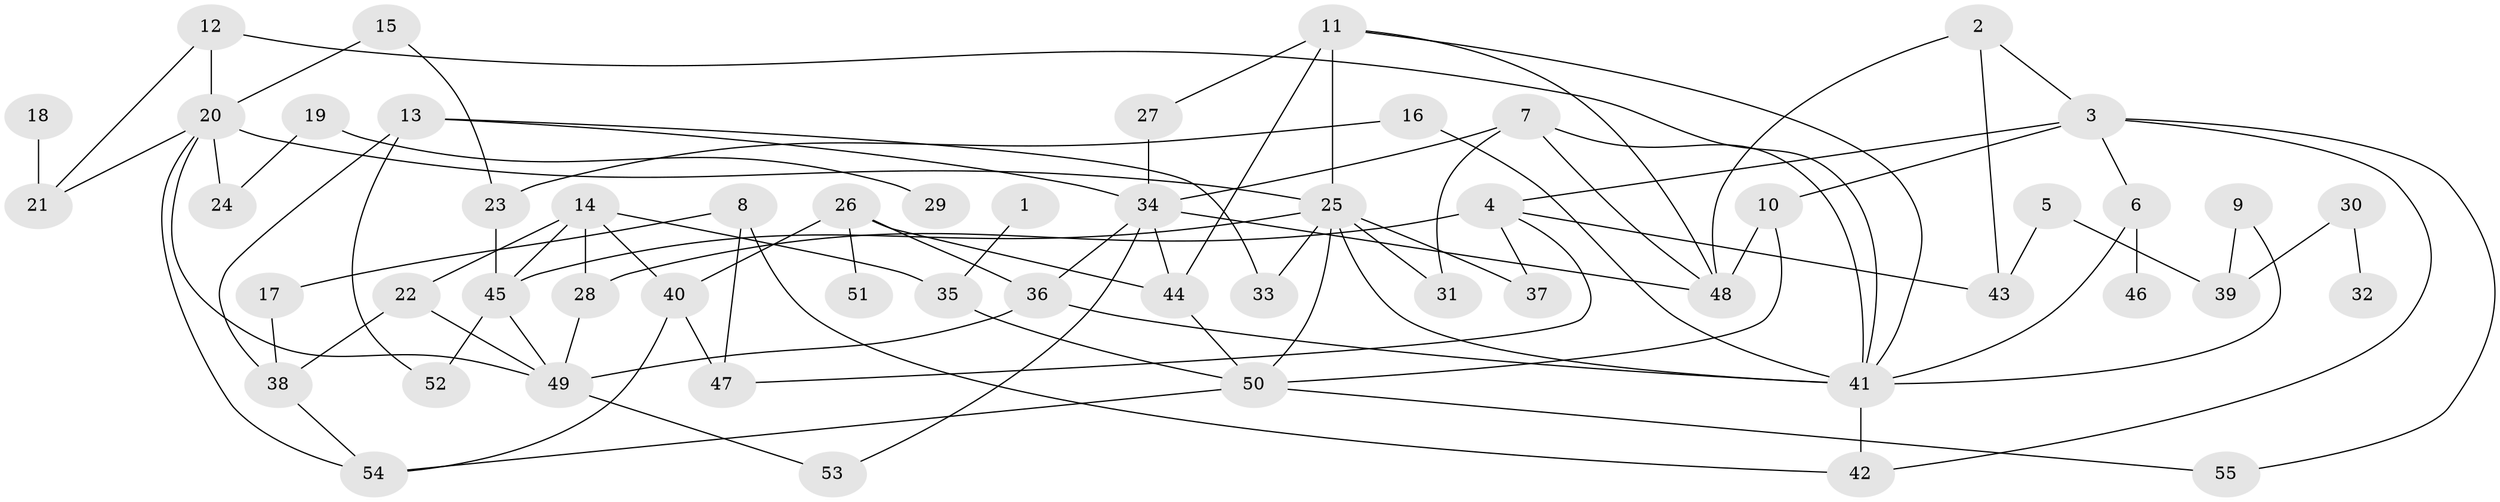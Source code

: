 // coarse degree distribution, {6: 0.17857142857142858, 1: 0.14285714285714285, 3: 0.17857142857142858, 2: 0.14285714285714285, 5: 0.17857142857142858, 12: 0.03571428571428571, 4: 0.10714285714285714, 8: 0.03571428571428571}
// Generated by graph-tools (version 1.1) at 2025/35/03/04/25 23:35:55]
// undirected, 55 vertices, 92 edges
graph export_dot {
  node [color=gray90,style=filled];
  1;
  2;
  3;
  4;
  5;
  6;
  7;
  8;
  9;
  10;
  11;
  12;
  13;
  14;
  15;
  16;
  17;
  18;
  19;
  20;
  21;
  22;
  23;
  24;
  25;
  26;
  27;
  28;
  29;
  30;
  31;
  32;
  33;
  34;
  35;
  36;
  37;
  38;
  39;
  40;
  41;
  42;
  43;
  44;
  45;
  46;
  47;
  48;
  49;
  50;
  51;
  52;
  53;
  54;
  55;
  1 -- 35;
  2 -- 3;
  2 -- 43;
  2 -- 48;
  3 -- 4;
  3 -- 6;
  3 -- 10;
  3 -- 42;
  3 -- 55;
  4 -- 28;
  4 -- 37;
  4 -- 43;
  4 -- 47;
  5 -- 39;
  5 -- 43;
  6 -- 41;
  6 -- 46;
  7 -- 31;
  7 -- 34;
  7 -- 41;
  7 -- 48;
  8 -- 17;
  8 -- 42;
  8 -- 47;
  9 -- 39;
  9 -- 41;
  10 -- 48;
  10 -- 50;
  11 -- 25;
  11 -- 27;
  11 -- 41;
  11 -- 44;
  11 -- 48;
  12 -- 20;
  12 -- 21;
  12 -- 41;
  13 -- 33;
  13 -- 34;
  13 -- 38;
  13 -- 52;
  14 -- 22;
  14 -- 28;
  14 -- 35;
  14 -- 40;
  14 -- 45;
  15 -- 20;
  15 -- 23;
  16 -- 23;
  16 -- 41;
  17 -- 38;
  18 -- 21;
  19 -- 24;
  19 -- 29;
  20 -- 21;
  20 -- 24;
  20 -- 25;
  20 -- 49;
  20 -- 54;
  22 -- 38;
  22 -- 49;
  23 -- 45;
  25 -- 31;
  25 -- 33;
  25 -- 37;
  25 -- 41;
  25 -- 45;
  25 -- 50;
  26 -- 36;
  26 -- 40;
  26 -- 44;
  26 -- 51;
  27 -- 34;
  28 -- 49;
  30 -- 32;
  30 -- 39;
  34 -- 36;
  34 -- 44;
  34 -- 48;
  34 -- 53;
  35 -- 50;
  36 -- 41;
  36 -- 49;
  38 -- 54;
  40 -- 47;
  40 -- 54;
  41 -- 42;
  44 -- 50;
  45 -- 49;
  45 -- 52;
  49 -- 53;
  50 -- 54;
  50 -- 55;
}
